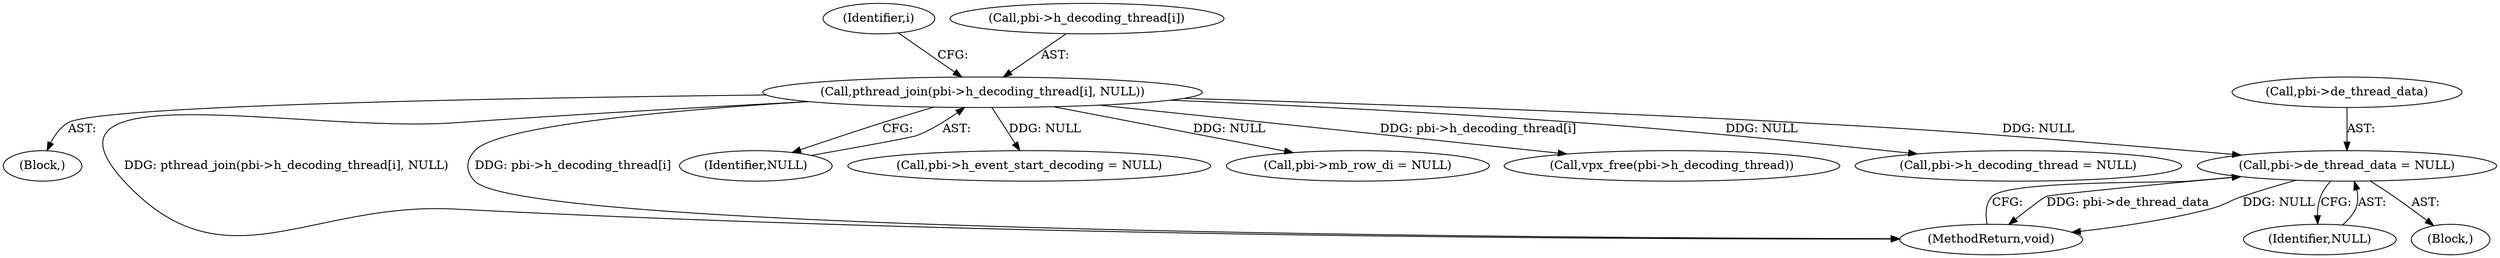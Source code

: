 digraph "1_Android_6886e8e0a9db2dbad723dc37a548233e004b33bc_2@API" {
"1000197" [label="(Call,pbi->de_thread_data = NULL)"];
"1000135" [label="(Call,pthread_join(pbi->h_decoding_thread[i], NULL))"];
"1000127" [label="(Block,)"];
"1000135" [label="(Call,pthread_join(pbi->h_decoding_thread[i], NULL))"];
"1000202" [label="(MethodReturn,void)"];
"1000197" [label="(Call,pbi->de_thread_data = NULL)"];
"1000141" [label="(Identifier,NULL)"];
"1000179" [label="(Call,pbi->h_event_start_decoding = NULL)"];
"1000188" [label="(Call,pbi->mb_row_di = NULL)"];
"1000166" [label="(Call,vpx_free(pbi->h_decoding_thread))"];
"1000126" [label="(Identifier,i)"];
"1000170" [label="(Call,pbi->h_decoding_thread = NULL)"];
"1000201" [label="(Identifier,NULL)"];
"1000109" [label="(Block,)"];
"1000136" [label="(Call,pbi->h_decoding_thread[i])"];
"1000198" [label="(Call,pbi->de_thread_data)"];
"1000197" -> "1000109"  [label="AST: "];
"1000197" -> "1000201"  [label="CFG: "];
"1000198" -> "1000197"  [label="AST: "];
"1000201" -> "1000197"  [label="AST: "];
"1000202" -> "1000197"  [label="CFG: "];
"1000197" -> "1000202"  [label="DDG: pbi->de_thread_data"];
"1000197" -> "1000202"  [label="DDG: NULL"];
"1000135" -> "1000197"  [label="DDG: NULL"];
"1000135" -> "1000127"  [label="AST: "];
"1000135" -> "1000141"  [label="CFG: "];
"1000136" -> "1000135"  [label="AST: "];
"1000141" -> "1000135"  [label="AST: "];
"1000126" -> "1000135"  [label="CFG: "];
"1000135" -> "1000202"  [label="DDG: pthread_join(pbi->h_decoding_thread[i], NULL)"];
"1000135" -> "1000202"  [label="DDG: pbi->h_decoding_thread[i]"];
"1000135" -> "1000166"  [label="DDG: pbi->h_decoding_thread[i]"];
"1000135" -> "1000170"  [label="DDG: NULL"];
"1000135" -> "1000179"  [label="DDG: NULL"];
"1000135" -> "1000188"  [label="DDG: NULL"];
}
